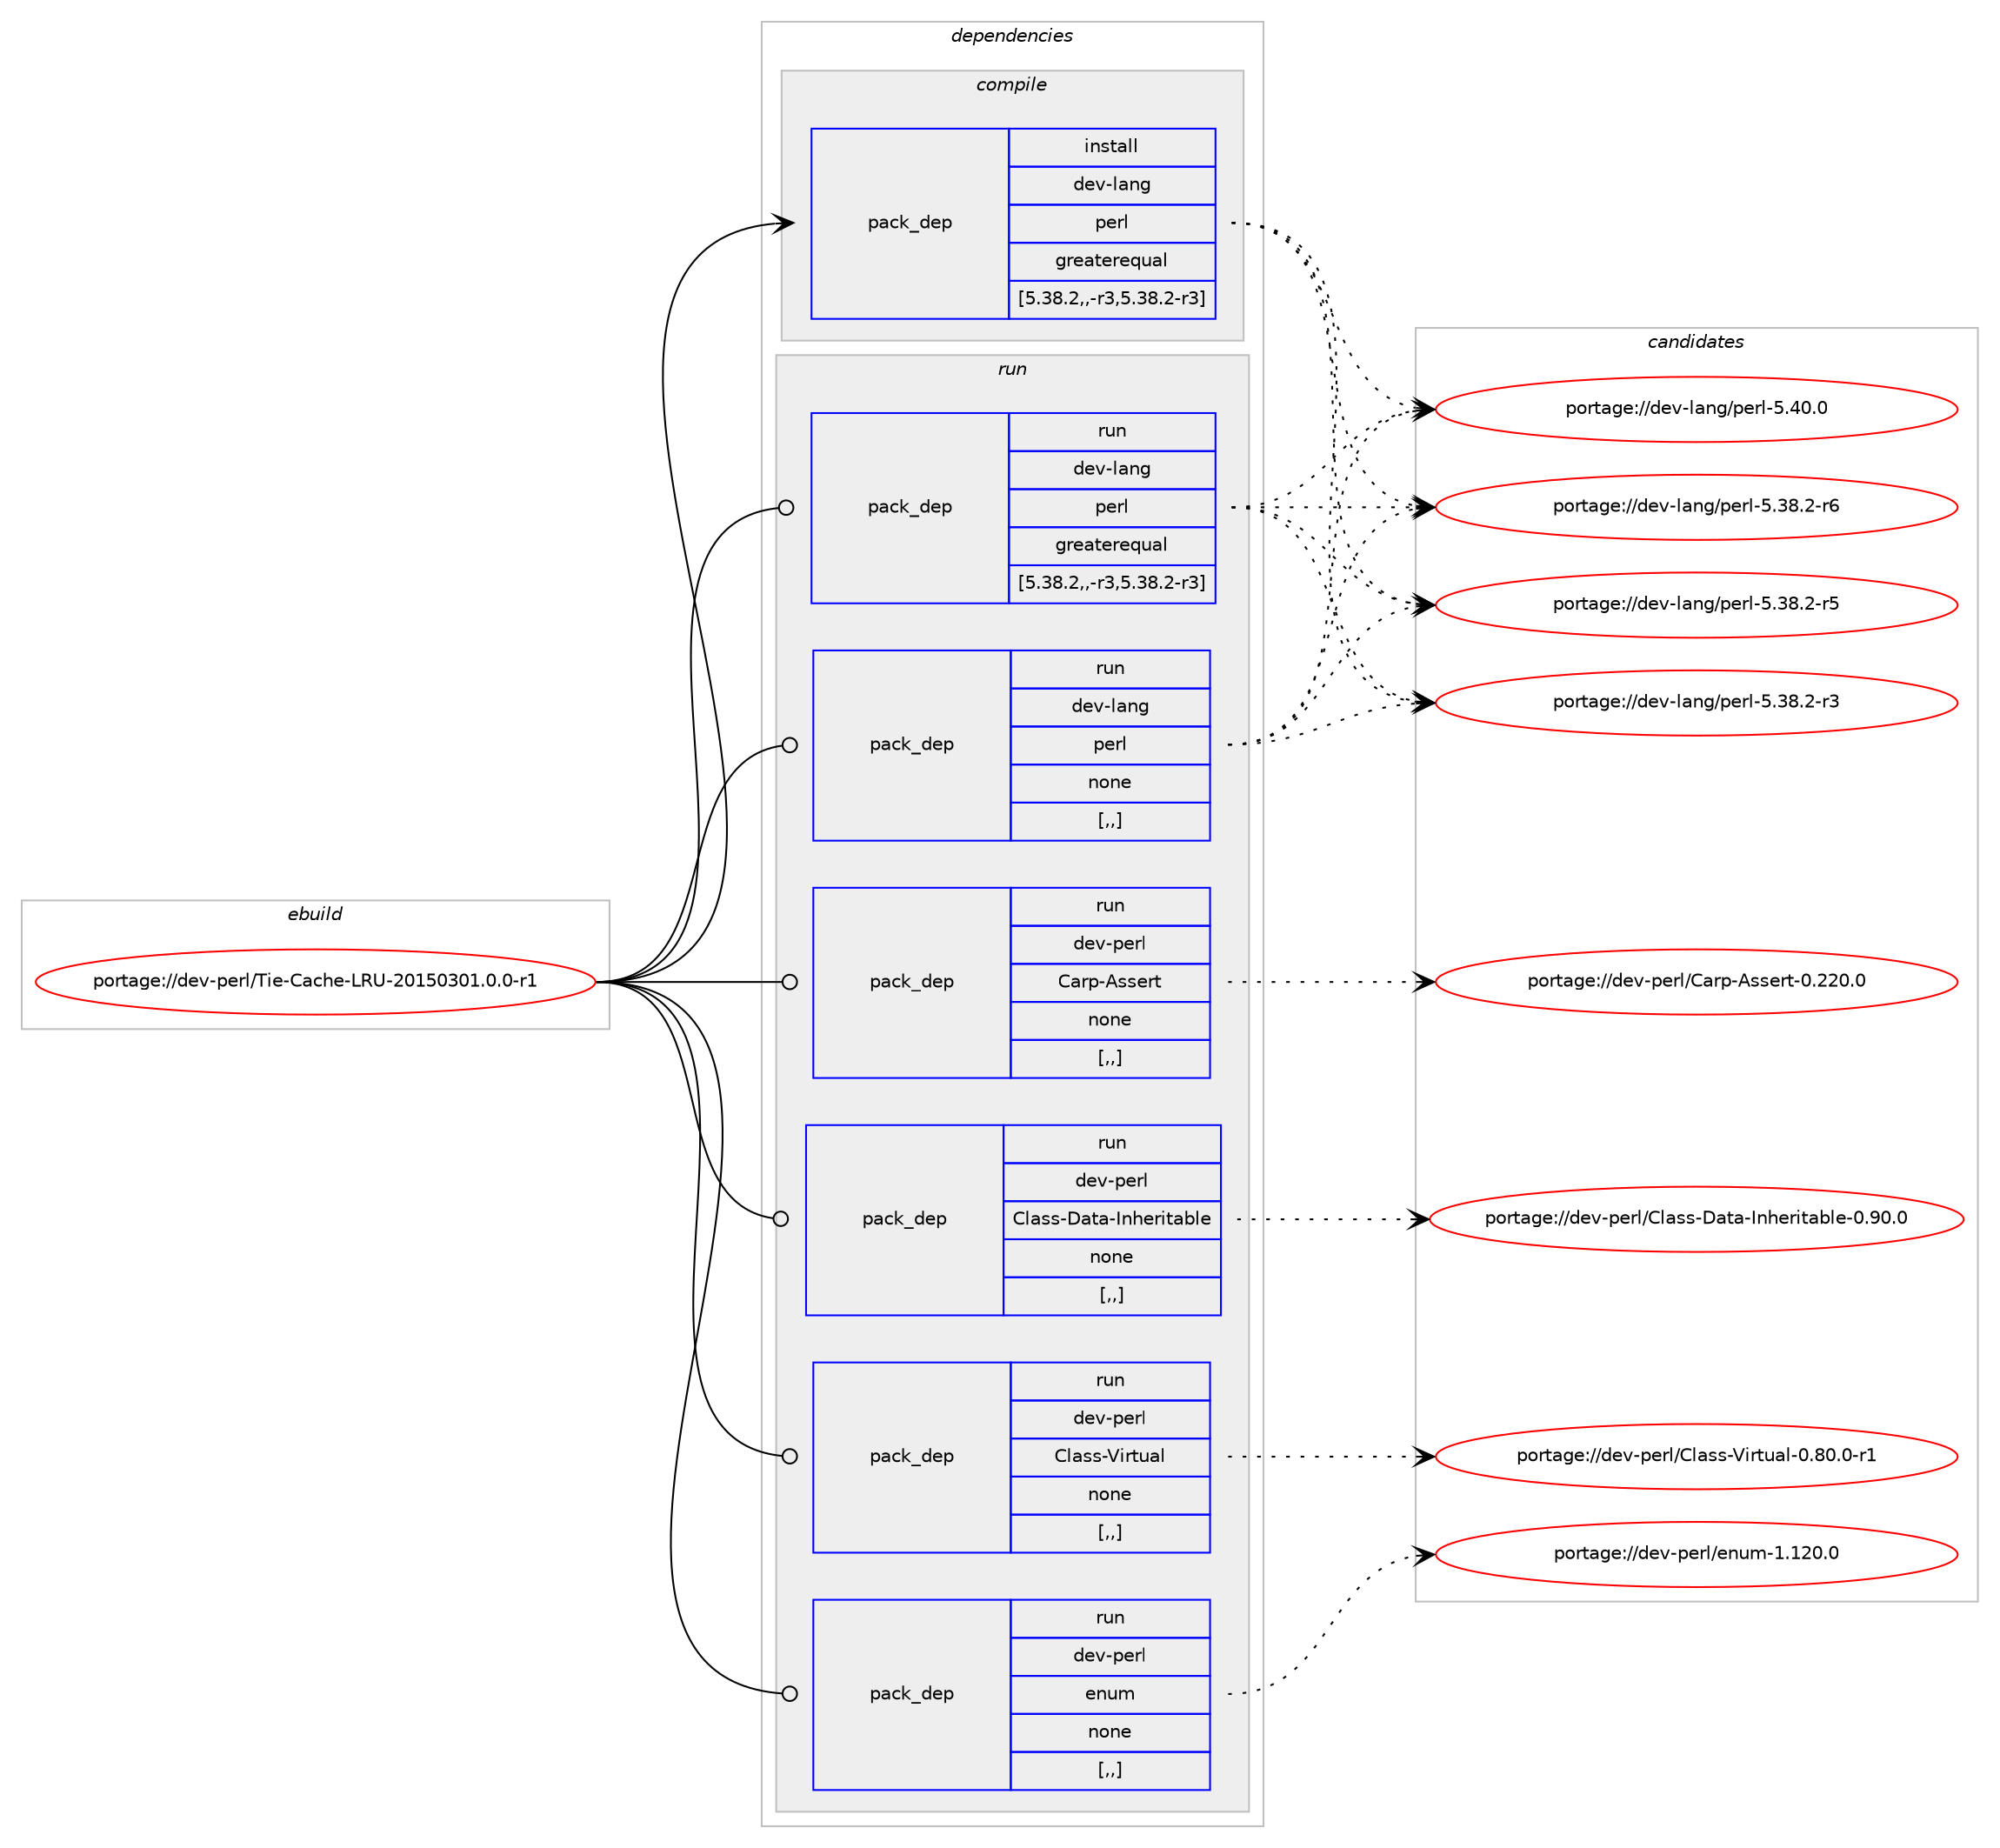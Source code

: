digraph prolog {

# *************
# Graph options
# *************

newrank=true;
concentrate=true;
compound=true;
graph [rankdir=LR,fontname=Helvetica,fontsize=10,ranksep=1.5];#, ranksep=2.5, nodesep=0.2];
edge  [arrowhead=vee];
node  [fontname=Helvetica,fontsize=10];

# **********
# The ebuild
# **********

subgraph cluster_leftcol {
color=gray;
label=<<i>ebuild</i>>;
id [label="portage://dev-perl/Tie-Cache-LRU-20150301.0.0-r1", color=red, width=4, href="../dev-perl/Tie-Cache-LRU-20150301.0.0-r1.svg"];
}

# ****************
# The dependencies
# ****************

subgraph cluster_midcol {
color=gray;
label=<<i>dependencies</i>>;
subgraph cluster_compile {
fillcolor="#eeeeee";
style=filled;
label=<<i>compile</i>>;
subgraph pack107032 {
dependency138350 [label=<<TABLE BORDER="0" CELLBORDER="1" CELLSPACING="0" CELLPADDING="4" WIDTH="220"><TR><TD ROWSPAN="6" CELLPADDING="30">pack_dep</TD></TR><TR><TD WIDTH="110">install</TD></TR><TR><TD>dev-lang</TD></TR><TR><TD>perl</TD></TR><TR><TD>greaterequal</TD></TR><TR><TD>[5.38.2,,-r3,5.38.2-r3]</TD></TR></TABLE>>, shape=none, color=blue];
}
id:e -> dependency138350:w [weight=20,style="solid",arrowhead="vee"];
}
subgraph cluster_compileandrun {
fillcolor="#eeeeee";
style=filled;
label=<<i>compile and run</i>>;
}
subgraph cluster_run {
fillcolor="#eeeeee";
style=filled;
label=<<i>run</i>>;
subgraph pack107033 {
dependency138351 [label=<<TABLE BORDER="0" CELLBORDER="1" CELLSPACING="0" CELLPADDING="4" WIDTH="220"><TR><TD ROWSPAN="6" CELLPADDING="30">pack_dep</TD></TR><TR><TD WIDTH="110">run</TD></TR><TR><TD>dev-lang</TD></TR><TR><TD>perl</TD></TR><TR><TD>greaterequal</TD></TR><TR><TD>[5.38.2,,-r3,5.38.2-r3]</TD></TR></TABLE>>, shape=none, color=blue];
}
id:e -> dependency138351:w [weight=20,style="solid",arrowhead="odot"];
subgraph pack107034 {
dependency138352 [label=<<TABLE BORDER="0" CELLBORDER="1" CELLSPACING="0" CELLPADDING="4" WIDTH="220"><TR><TD ROWSPAN="6" CELLPADDING="30">pack_dep</TD></TR><TR><TD WIDTH="110">run</TD></TR><TR><TD>dev-lang</TD></TR><TR><TD>perl</TD></TR><TR><TD>none</TD></TR><TR><TD>[,,]</TD></TR></TABLE>>, shape=none, color=blue];
}
id:e -> dependency138352:w [weight=20,style="solid",arrowhead="odot"];
subgraph pack107035 {
dependency138353 [label=<<TABLE BORDER="0" CELLBORDER="1" CELLSPACING="0" CELLPADDING="4" WIDTH="220"><TR><TD ROWSPAN="6" CELLPADDING="30">pack_dep</TD></TR><TR><TD WIDTH="110">run</TD></TR><TR><TD>dev-perl</TD></TR><TR><TD>Carp-Assert</TD></TR><TR><TD>none</TD></TR><TR><TD>[,,]</TD></TR></TABLE>>, shape=none, color=blue];
}
id:e -> dependency138353:w [weight=20,style="solid",arrowhead="odot"];
subgraph pack107036 {
dependency138354 [label=<<TABLE BORDER="0" CELLBORDER="1" CELLSPACING="0" CELLPADDING="4" WIDTH="220"><TR><TD ROWSPAN="6" CELLPADDING="30">pack_dep</TD></TR><TR><TD WIDTH="110">run</TD></TR><TR><TD>dev-perl</TD></TR><TR><TD>Class-Data-Inheritable</TD></TR><TR><TD>none</TD></TR><TR><TD>[,,]</TD></TR></TABLE>>, shape=none, color=blue];
}
id:e -> dependency138354:w [weight=20,style="solid",arrowhead="odot"];
subgraph pack107037 {
dependency138355 [label=<<TABLE BORDER="0" CELLBORDER="1" CELLSPACING="0" CELLPADDING="4" WIDTH="220"><TR><TD ROWSPAN="6" CELLPADDING="30">pack_dep</TD></TR><TR><TD WIDTH="110">run</TD></TR><TR><TD>dev-perl</TD></TR><TR><TD>Class-Virtual</TD></TR><TR><TD>none</TD></TR><TR><TD>[,,]</TD></TR></TABLE>>, shape=none, color=blue];
}
id:e -> dependency138355:w [weight=20,style="solid",arrowhead="odot"];
subgraph pack107038 {
dependency138356 [label=<<TABLE BORDER="0" CELLBORDER="1" CELLSPACING="0" CELLPADDING="4" WIDTH="220"><TR><TD ROWSPAN="6" CELLPADDING="30">pack_dep</TD></TR><TR><TD WIDTH="110">run</TD></TR><TR><TD>dev-perl</TD></TR><TR><TD>enum</TD></TR><TR><TD>none</TD></TR><TR><TD>[,,]</TD></TR></TABLE>>, shape=none, color=blue];
}
id:e -> dependency138356:w [weight=20,style="solid",arrowhead="odot"];
}
}

# **************
# The candidates
# **************

subgraph cluster_choices {
rank=same;
color=gray;
label=<<i>candidates</i>>;

subgraph choice107032 {
color=black;
nodesep=1;
choice10010111845108971101034711210111410845534652484648 [label="portage://dev-lang/perl-5.40.0", color=red, width=4,href="../dev-lang/perl-5.40.0.svg"];
choice100101118451089711010347112101114108455346515646504511454 [label="portage://dev-lang/perl-5.38.2-r6", color=red, width=4,href="../dev-lang/perl-5.38.2-r6.svg"];
choice100101118451089711010347112101114108455346515646504511453 [label="portage://dev-lang/perl-5.38.2-r5", color=red, width=4,href="../dev-lang/perl-5.38.2-r5.svg"];
choice100101118451089711010347112101114108455346515646504511451 [label="portage://dev-lang/perl-5.38.2-r3", color=red, width=4,href="../dev-lang/perl-5.38.2-r3.svg"];
dependency138350:e -> choice10010111845108971101034711210111410845534652484648:w [style=dotted,weight="100"];
dependency138350:e -> choice100101118451089711010347112101114108455346515646504511454:w [style=dotted,weight="100"];
dependency138350:e -> choice100101118451089711010347112101114108455346515646504511453:w [style=dotted,weight="100"];
dependency138350:e -> choice100101118451089711010347112101114108455346515646504511451:w [style=dotted,weight="100"];
}
subgraph choice107033 {
color=black;
nodesep=1;
choice10010111845108971101034711210111410845534652484648 [label="portage://dev-lang/perl-5.40.0", color=red, width=4,href="../dev-lang/perl-5.40.0.svg"];
choice100101118451089711010347112101114108455346515646504511454 [label="portage://dev-lang/perl-5.38.2-r6", color=red, width=4,href="../dev-lang/perl-5.38.2-r6.svg"];
choice100101118451089711010347112101114108455346515646504511453 [label="portage://dev-lang/perl-5.38.2-r5", color=red, width=4,href="../dev-lang/perl-5.38.2-r5.svg"];
choice100101118451089711010347112101114108455346515646504511451 [label="portage://dev-lang/perl-5.38.2-r3", color=red, width=4,href="../dev-lang/perl-5.38.2-r3.svg"];
dependency138351:e -> choice10010111845108971101034711210111410845534652484648:w [style=dotted,weight="100"];
dependency138351:e -> choice100101118451089711010347112101114108455346515646504511454:w [style=dotted,weight="100"];
dependency138351:e -> choice100101118451089711010347112101114108455346515646504511453:w [style=dotted,weight="100"];
dependency138351:e -> choice100101118451089711010347112101114108455346515646504511451:w [style=dotted,weight="100"];
}
subgraph choice107034 {
color=black;
nodesep=1;
choice10010111845108971101034711210111410845534652484648 [label="portage://dev-lang/perl-5.40.0", color=red, width=4,href="../dev-lang/perl-5.40.0.svg"];
choice100101118451089711010347112101114108455346515646504511454 [label="portage://dev-lang/perl-5.38.2-r6", color=red, width=4,href="../dev-lang/perl-5.38.2-r6.svg"];
choice100101118451089711010347112101114108455346515646504511453 [label="portage://dev-lang/perl-5.38.2-r5", color=red, width=4,href="../dev-lang/perl-5.38.2-r5.svg"];
choice100101118451089711010347112101114108455346515646504511451 [label="portage://dev-lang/perl-5.38.2-r3", color=red, width=4,href="../dev-lang/perl-5.38.2-r3.svg"];
dependency138352:e -> choice10010111845108971101034711210111410845534652484648:w [style=dotted,weight="100"];
dependency138352:e -> choice100101118451089711010347112101114108455346515646504511454:w [style=dotted,weight="100"];
dependency138352:e -> choice100101118451089711010347112101114108455346515646504511453:w [style=dotted,weight="100"];
dependency138352:e -> choice100101118451089711010347112101114108455346515646504511451:w [style=dotted,weight="100"];
}
subgraph choice107035 {
color=black;
nodesep=1;
choice1001011184511210111410847679711411245651151151011141164548465050484648 [label="portage://dev-perl/Carp-Assert-0.220.0", color=red, width=4,href="../dev-perl/Carp-Assert-0.220.0.svg"];
dependency138353:e -> choice1001011184511210111410847679711411245651151151011141164548465050484648:w [style=dotted,weight="100"];
}
subgraph choice107036 {
color=black;
nodesep=1;
choice10010111845112101114108476710897115115456897116974573110104101114105116979810810145484657484648 [label="portage://dev-perl/Class-Data-Inheritable-0.90.0", color=red, width=4,href="../dev-perl/Class-Data-Inheritable-0.90.0.svg"];
dependency138354:e -> choice10010111845112101114108476710897115115456897116974573110104101114105116979810810145484657484648:w [style=dotted,weight="100"];
}
subgraph choice107037 {
color=black;
nodesep=1;
choice10010111845112101114108476710897115115458610511411611797108454846564846484511449 [label="portage://dev-perl/Class-Virtual-0.80.0-r1", color=red, width=4,href="../dev-perl/Class-Virtual-0.80.0-r1.svg"];
dependency138355:e -> choice10010111845112101114108476710897115115458610511411611797108454846564846484511449:w [style=dotted,weight="100"];
}
subgraph choice107038 {
color=black;
nodesep=1;
choice10010111845112101114108471011101171094549464950484648 [label="portage://dev-perl/enum-1.120.0", color=red, width=4,href="../dev-perl/enum-1.120.0.svg"];
dependency138356:e -> choice10010111845112101114108471011101171094549464950484648:w [style=dotted,weight="100"];
}
}

}
